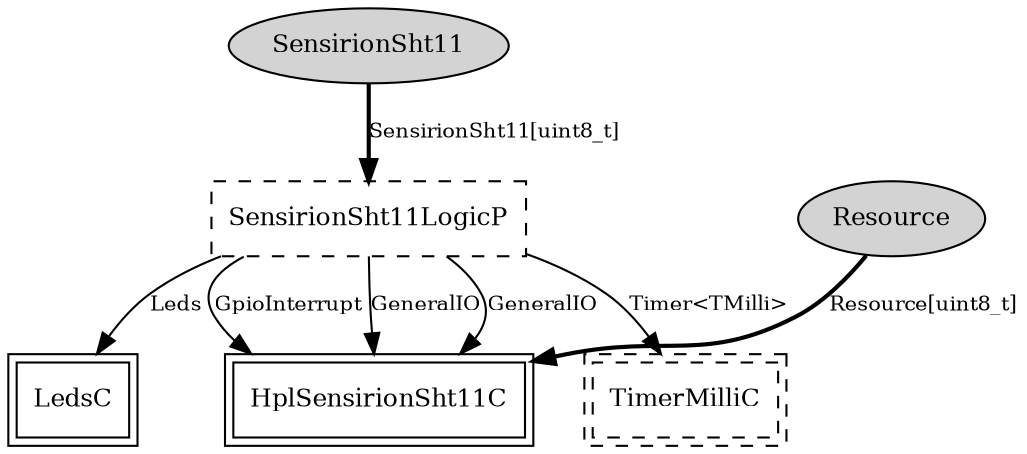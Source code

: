 digraph "tos.platforms.telosa.chips.sht11.HalSensirionSht11C" {
  n0x7f4ee6cafd50 [shape=ellipse, style=filled, label="SensirionSht11", fontsize=12];
  "HalSensirionSht11C.SensirionSht11LogicP" [fontsize=12, shape=box, style=dashed, label="SensirionSht11LogicP", URL="../chtml/tos.chips.sht11.SensirionSht11LogicP.html"];
  n0x7f4ee6cb09d0 [shape=ellipse, style=filled, label="Resource", fontsize=12];
  "HplSensirionSht11C" [fontsize=12, shape=box,peripheries=2, URL="../chtml/tos.platforms.telosa.chips.sht11.HplSensirionSht11C.html"];
  "HalSensirionSht11C.SensirionSht11LogicP" [fontsize=12, shape=box, style=dashed, label="SensirionSht11LogicP", URL="../chtml/tos.chips.sht11.SensirionSht11LogicP.html"];
  "HplSensirionSht11C" [fontsize=12, shape=box,peripheries=2, URL="../chtml/tos.platforms.telosa.chips.sht11.HplSensirionSht11C.html"];
  "HalSensirionSht11C.SensirionSht11LogicP" [fontsize=12, shape=box, style=dashed, label="SensirionSht11LogicP", URL="../chtml/tos.chips.sht11.SensirionSht11LogicP.html"];
  "HplSensirionSht11C" [fontsize=12, shape=box,peripheries=2, URL="../chtml/tos.platforms.telosa.chips.sht11.HplSensirionSht11C.html"];
  "HalSensirionSht11C.SensirionSht11LogicP" [fontsize=12, shape=box, style=dashed, label="SensirionSht11LogicP", URL="../chtml/tos.chips.sht11.SensirionSht11LogicP.html"];
  "HplSensirionSht11C" [fontsize=12, shape=box,peripheries=2, URL="../chtml/tos.platforms.telosa.chips.sht11.HplSensirionSht11C.html"];
  "HalSensirionSht11C.SensirionSht11LogicP" [fontsize=12, shape=box, style=dashed, label="SensirionSht11LogicP", URL="../chtml/tos.chips.sht11.SensirionSht11LogicP.html"];
  "HalSensirionSht11C.TimerMilliC" [fontsize=12, shape=box,peripheries=2, style=dashed, label="TimerMilliC", URL="../chtml/tos.system.TimerMilliC.html"];
  "HalSensirionSht11C.SensirionSht11LogicP" [fontsize=12, shape=box, style=dashed, label="SensirionSht11LogicP", URL="../chtml/tos.chips.sht11.SensirionSht11LogicP.html"];
  "LedsC" [fontsize=12, shape=box,peripheries=2, URL="../chtml/tos.system.LedsC.html"];
  "n0x7f4ee6cafd50" -> "HalSensirionSht11C.SensirionSht11LogicP" [label="SensirionSht11[uint8_t]", style=bold, URL="../ihtml/tos.chips.sht11.SensirionSht11.html", fontsize=10];
  "n0x7f4ee6cb09d0" -> "HplSensirionSht11C" [label="Resource[uint8_t]", style=bold, URL="../ihtml/tos.interfaces.Resource.html", fontsize=10];
  "HalSensirionSht11C.SensirionSht11LogicP" -> "HplSensirionSht11C" [label="GeneralIO", URL="../ihtml/tos.interfaces.GeneralIO.html", fontsize=10];
  "HalSensirionSht11C.SensirionSht11LogicP" -> "HplSensirionSht11C" [label="GeneralIO", URL="../ihtml/tos.interfaces.GeneralIO.html", fontsize=10];
  "HalSensirionSht11C.SensirionSht11LogicP" -> "HplSensirionSht11C" [label="GpioInterrupt", URL="../ihtml/tos.interfaces.GpioInterrupt.html", fontsize=10];
  "HalSensirionSht11C.SensirionSht11LogicP" -> "HalSensirionSht11C.TimerMilliC" [label="Timer<TMilli>", URL="../ihtml/tos.lib.timer.Timer.html", fontsize=10];
  "HalSensirionSht11C.SensirionSht11LogicP" -> "LedsC" [label="Leds", URL="../ihtml/tos.interfaces.Leds.html", fontsize=10];
}
